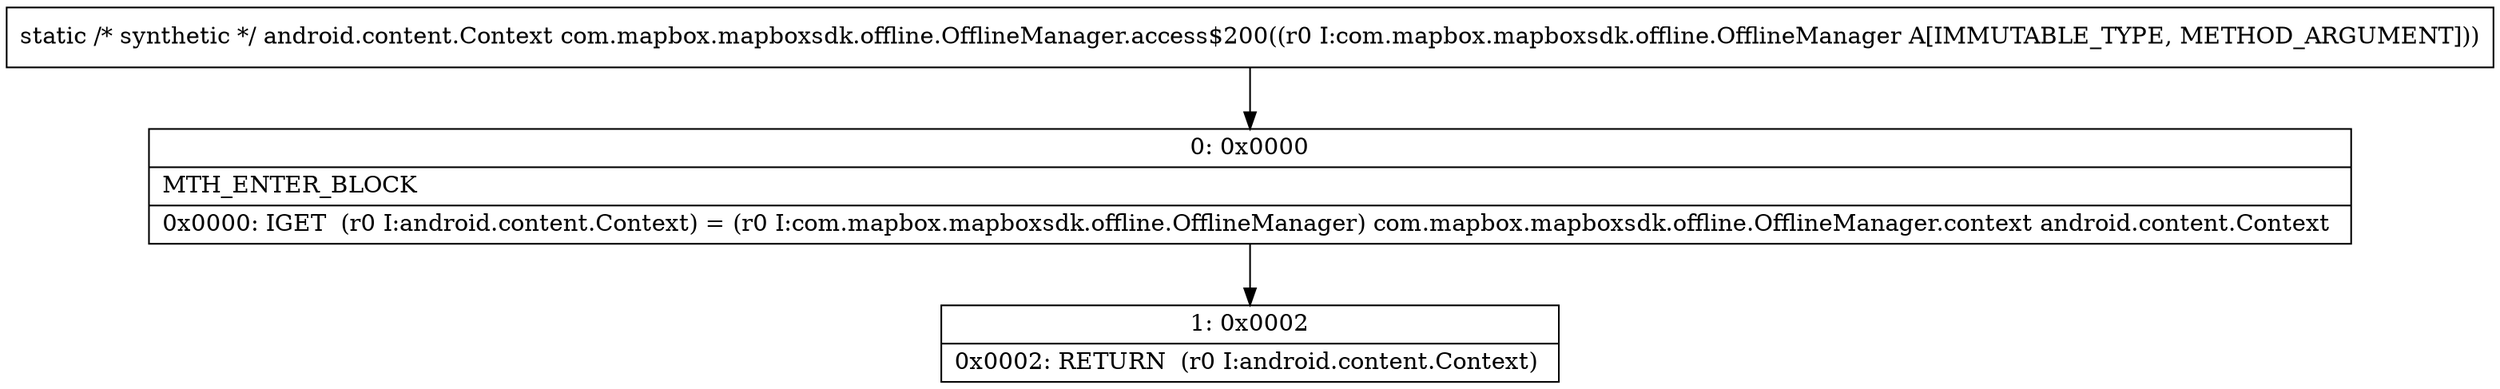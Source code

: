 digraph "CFG forcom.mapbox.mapboxsdk.offline.OfflineManager.access$200(Lcom\/mapbox\/mapboxsdk\/offline\/OfflineManager;)Landroid\/content\/Context;" {
Node_0 [shape=record,label="{0\:\ 0x0000|MTH_ENTER_BLOCK\l|0x0000: IGET  (r0 I:android.content.Context) = (r0 I:com.mapbox.mapboxsdk.offline.OfflineManager) com.mapbox.mapboxsdk.offline.OfflineManager.context android.content.Context \l}"];
Node_1 [shape=record,label="{1\:\ 0x0002|0x0002: RETURN  (r0 I:android.content.Context) \l}"];
MethodNode[shape=record,label="{static \/* synthetic *\/ android.content.Context com.mapbox.mapboxsdk.offline.OfflineManager.access$200((r0 I:com.mapbox.mapboxsdk.offline.OfflineManager A[IMMUTABLE_TYPE, METHOD_ARGUMENT])) }"];
MethodNode -> Node_0;
Node_0 -> Node_1;
}

